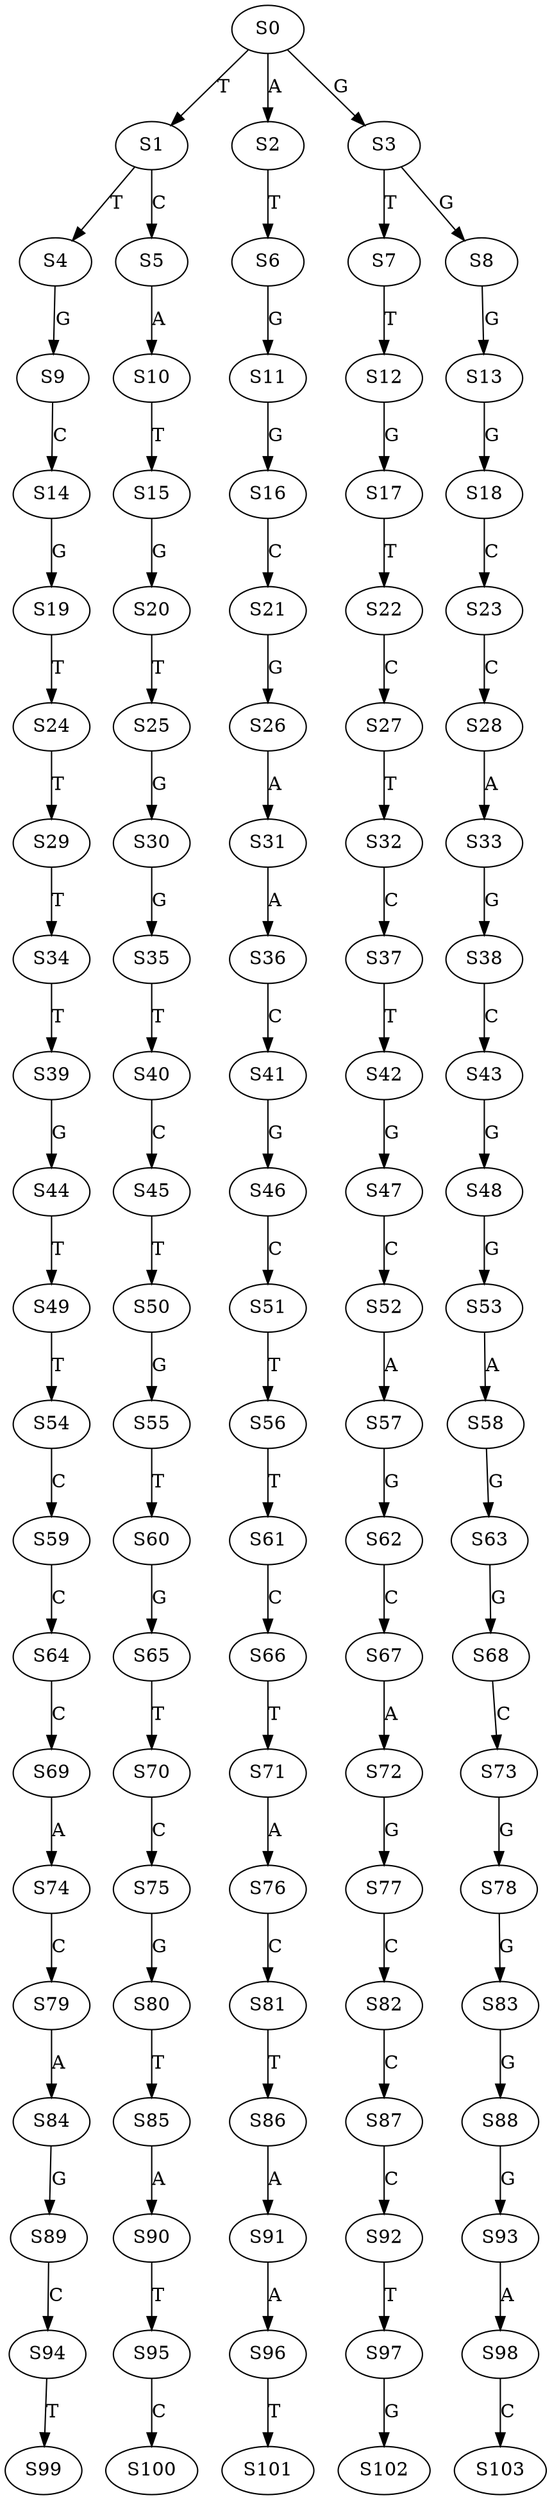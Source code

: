 strict digraph  {
	S0 -> S1 [ label = T ];
	S0 -> S2 [ label = A ];
	S0 -> S3 [ label = G ];
	S1 -> S4 [ label = T ];
	S1 -> S5 [ label = C ];
	S2 -> S6 [ label = T ];
	S3 -> S7 [ label = T ];
	S3 -> S8 [ label = G ];
	S4 -> S9 [ label = G ];
	S5 -> S10 [ label = A ];
	S6 -> S11 [ label = G ];
	S7 -> S12 [ label = T ];
	S8 -> S13 [ label = G ];
	S9 -> S14 [ label = C ];
	S10 -> S15 [ label = T ];
	S11 -> S16 [ label = G ];
	S12 -> S17 [ label = G ];
	S13 -> S18 [ label = G ];
	S14 -> S19 [ label = G ];
	S15 -> S20 [ label = G ];
	S16 -> S21 [ label = C ];
	S17 -> S22 [ label = T ];
	S18 -> S23 [ label = C ];
	S19 -> S24 [ label = T ];
	S20 -> S25 [ label = T ];
	S21 -> S26 [ label = G ];
	S22 -> S27 [ label = C ];
	S23 -> S28 [ label = C ];
	S24 -> S29 [ label = T ];
	S25 -> S30 [ label = G ];
	S26 -> S31 [ label = A ];
	S27 -> S32 [ label = T ];
	S28 -> S33 [ label = A ];
	S29 -> S34 [ label = T ];
	S30 -> S35 [ label = G ];
	S31 -> S36 [ label = A ];
	S32 -> S37 [ label = C ];
	S33 -> S38 [ label = G ];
	S34 -> S39 [ label = T ];
	S35 -> S40 [ label = T ];
	S36 -> S41 [ label = C ];
	S37 -> S42 [ label = T ];
	S38 -> S43 [ label = C ];
	S39 -> S44 [ label = G ];
	S40 -> S45 [ label = C ];
	S41 -> S46 [ label = G ];
	S42 -> S47 [ label = G ];
	S43 -> S48 [ label = G ];
	S44 -> S49 [ label = T ];
	S45 -> S50 [ label = T ];
	S46 -> S51 [ label = C ];
	S47 -> S52 [ label = C ];
	S48 -> S53 [ label = G ];
	S49 -> S54 [ label = T ];
	S50 -> S55 [ label = G ];
	S51 -> S56 [ label = T ];
	S52 -> S57 [ label = A ];
	S53 -> S58 [ label = A ];
	S54 -> S59 [ label = C ];
	S55 -> S60 [ label = T ];
	S56 -> S61 [ label = T ];
	S57 -> S62 [ label = G ];
	S58 -> S63 [ label = G ];
	S59 -> S64 [ label = C ];
	S60 -> S65 [ label = G ];
	S61 -> S66 [ label = C ];
	S62 -> S67 [ label = C ];
	S63 -> S68 [ label = G ];
	S64 -> S69 [ label = C ];
	S65 -> S70 [ label = T ];
	S66 -> S71 [ label = T ];
	S67 -> S72 [ label = A ];
	S68 -> S73 [ label = C ];
	S69 -> S74 [ label = A ];
	S70 -> S75 [ label = C ];
	S71 -> S76 [ label = A ];
	S72 -> S77 [ label = G ];
	S73 -> S78 [ label = G ];
	S74 -> S79 [ label = C ];
	S75 -> S80 [ label = G ];
	S76 -> S81 [ label = C ];
	S77 -> S82 [ label = C ];
	S78 -> S83 [ label = G ];
	S79 -> S84 [ label = A ];
	S80 -> S85 [ label = T ];
	S81 -> S86 [ label = T ];
	S82 -> S87 [ label = C ];
	S83 -> S88 [ label = G ];
	S84 -> S89 [ label = G ];
	S85 -> S90 [ label = A ];
	S86 -> S91 [ label = A ];
	S87 -> S92 [ label = C ];
	S88 -> S93 [ label = G ];
	S89 -> S94 [ label = C ];
	S90 -> S95 [ label = T ];
	S91 -> S96 [ label = A ];
	S92 -> S97 [ label = T ];
	S93 -> S98 [ label = A ];
	S94 -> S99 [ label = T ];
	S95 -> S100 [ label = C ];
	S96 -> S101 [ label = T ];
	S97 -> S102 [ label = G ];
	S98 -> S103 [ label = C ];
}
